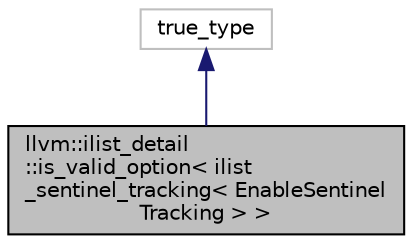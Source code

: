 digraph "llvm::ilist_detail::is_valid_option&lt; ilist_sentinel_tracking&lt; EnableSentinelTracking &gt; &gt;"
{
 // LATEX_PDF_SIZE
  bgcolor="transparent";
  edge [fontname="Helvetica",fontsize="10",labelfontname="Helvetica",labelfontsize="10"];
  node [fontname="Helvetica",fontsize="10",shape=record];
  Node1 [label="llvm::ilist_detail\l::is_valid_option\< ilist\l_sentinel_tracking\< EnableSentinel\lTracking \> \>",height=0.2,width=0.4,color="black", fillcolor="grey75", style="filled", fontcolor="black",tooltip=" "];
  Node2 -> Node1 [dir="back",color="midnightblue",fontsize="10",style="solid",fontname="Helvetica"];
  Node2 [label="true_type",height=0.2,width=0.4,color="grey75",tooltip=" "];
}
